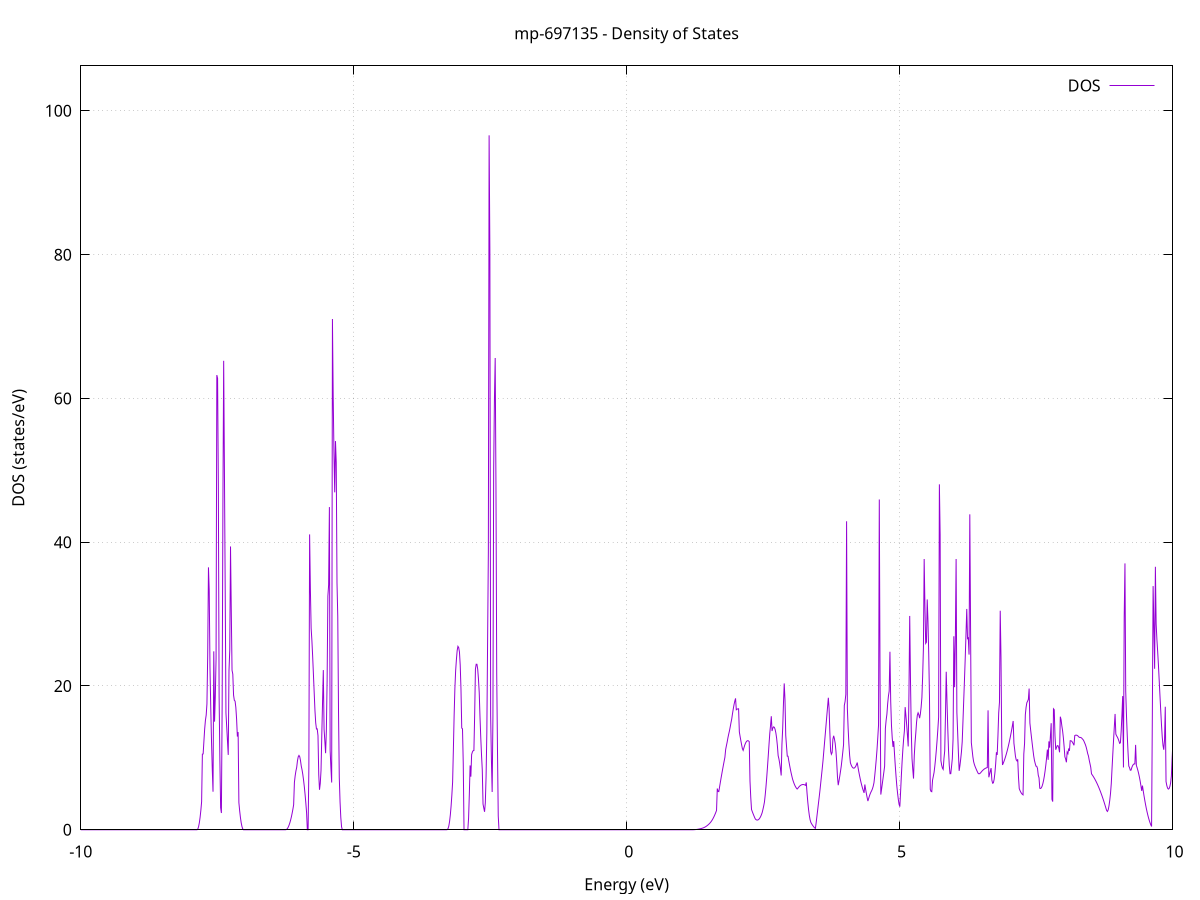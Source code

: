 set title 'mp-697135 - Density of States'
set xlabel 'Energy (eV)'
set ylabel 'DOS (states/eV)'
set grid
set xrange [-10:10]
set yrange [0:106.254]
set xzeroaxis lt -1
set terminal png size 800,600
set output 'mp-697135_dos_gnuplot.png'
plot '-' using 1:2 with lines title 'DOS'
-16.397600 0.000000
-16.383700 0.000000
-16.369800 0.000000
-16.355800 0.000000
-16.341900 0.000000
-16.328000 0.000000
-16.314000 0.000000
-16.300100 0.000000
-16.286200 0.000000
-16.272200 0.000000
-16.258300 0.000000
-16.244400 0.000000
-16.230400 0.000000
-16.216500 0.000000
-16.202600 0.000000
-16.188600 0.000000
-16.174700 0.000000
-16.160800 0.000000
-16.146800 0.000000
-16.132900 0.000000
-16.119000 0.000000
-16.105000 0.000000
-16.091100 0.000000
-16.077200 0.000000
-16.063200 0.000000
-16.049300 0.000000
-16.035400 0.000000
-16.021400 0.000000
-16.007500 0.000000
-15.993600 0.000000
-15.979600 0.000000
-15.965700 0.000000
-15.951800 0.000000
-15.937800 0.000000
-15.923900 0.000000
-15.910000 0.000000
-15.896000 0.000000
-15.882100 0.000000
-15.868200 0.000000
-15.854200 0.000000
-15.840300 0.000000
-15.826300 0.000000
-15.812400 0.000000
-15.798500 0.000000
-15.784500 0.000000
-15.770600 0.000000
-15.756700 0.000000
-15.742700 0.000000
-15.728800 0.000000
-15.714900 0.000000
-15.700900 0.000000
-15.687000 0.000000
-15.673100 0.000000
-15.659100 0.000000
-15.645200 0.000000
-15.631300 0.000000
-15.617300 0.000000
-15.603400 0.000000
-15.589500 0.000000
-15.575500 0.000000
-15.561600 0.000000
-15.547700 0.000000
-15.533700 0.000000
-15.519800 0.000000
-15.505900 0.000000
-15.491900 0.000000
-15.478000 0.000000
-15.464100 0.000000
-15.450100 0.000000
-15.436200 0.000000
-15.422300 0.000000
-15.408300 0.000000
-15.394400 0.000000
-15.380500 0.000000
-15.366500 0.000000
-15.352600 0.000000
-15.338700 0.000000
-15.324700 0.000000
-15.310800 0.000000
-15.296900 0.000000
-15.282900 0.000000
-15.269000 0.000000
-15.255100 0.000000
-15.241100 0.000000
-15.227200 0.000000
-15.213300 0.000000
-15.199300 0.000000
-15.185400 0.000000
-15.171500 0.000000
-15.157500 0.000000
-15.143600 0.000000
-15.129700 0.009500
-15.115700 1.373100
-15.101800 5.044100
-15.087900 11.022600
-15.073900 24.993100
-15.060000 31.326200
-15.046100 35.094700
-15.032100 29.238900
-15.018200 0.000000
-15.004300 18.914800
-14.990300 106.988500
-14.976400 75.380300
-14.962500 45.091900
-14.948500 216.535000
-14.934600 11.764300
-14.920600 120.189800
-14.906700 134.766900
-14.892800 115.805200
-14.878800 90.711400
-14.864900 44.102300
-14.851000 2.553200
-14.837000 0.000000
-14.823100 0.000000
-14.809200 0.000000
-14.795200 0.000000
-14.781300 0.000000
-14.767400 0.000000
-14.753400 0.000000
-14.739500 0.000000
-14.725600 0.000000
-14.711600 0.000000
-14.697700 0.000000
-14.683800 0.000000
-14.669800 0.000000
-14.655900 0.000000
-14.642000 0.000000
-14.628000 0.000000
-14.614100 0.000000
-14.600200 0.000000
-14.586200 0.000000
-14.572300 0.000000
-14.558400 0.000000
-14.544400 0.000000
-14.530500 0.000000
-14.516600 0.000000
-14.502600 0.000000
-14.488700 0.000000
-14.474800 0.000000
-14.460800 0.000000
-14.446900 0.000000
-14.433000 0.000000
-14.419000 0.000000
-14.405100 0.000000
-14.391200 0.000000
-14.377200 0.000000
-14.363300 0.000000
-14.349400 0.000000
-14.335400 0.000000
-14.321500 0.000000
-14.307600 0.000000
-14.293600 0.000000
-14.279700 0.000000
-14.265800 0.000000
-14.251800 0.000000
-14.237900 0.000000
-14.224000 0.000000
-14.210000 0.000000
-14.196100 0.000000
-14.182200 0.000000
-14.168200 0.000000
-14.154300 0.000000
-14.140400 0.000000
-14.126400 0.000000
-14.112500 0.000000
-14.098600 0.000000
-14.084600 0.000000
-14.070700 0.000000
-14.056700 0.000000
-14.042800 0.000000
-14.028900 0.000000
-14.014900 0.000000
-14.001000 0.000000
-13.987100 0.000000
-13.973100 0.000000
-13.959200 0.000000
-13.945300 0.000000
-13.931300 0.000000
-13.917400 0.000000
-13.903500 0.000000
-13.889500 0.000000
-13.875600 0.000000
-13.861700 0.000000
-13.847700 0.000000
-13.833800 0.000000
-13.819900 0.000000
-13.805900 0.000000
-13.792000 0.000000
-13.778100 0.000000
-13.764100 0.000000
-13.750200 0.000000
-13.736300 0.000000
-13.722300 0.000000
-13.708400 0.000000
-13.694500 0.000000
-13.680500 0.000000
-13.666600 0.000000
-13.652700 0.000000
-13.638700 0.000000
-13.624800 0.000000
-13.610900 0.000000
-13.596900 0.000000
-13.583000 0.000000
-13.569100 0.000000
-13.555100 0.000000
-13.541200 0.000000
-13.527300 0.000000
-13.513300 0.000000
-13.499400 0.000000
-13.485500 0.000000
-13.471500 0.000000
-13.457600 0.000000
-13.443700 0.000000
-13.429700 0.000000
-13.415800 0.000000
-13.401900 0.000000
-13.387900 0.000000
-13.374000 0.000000
-13.360100 0.000000
-13.346100 0.000000
-13.332200 0.000000
-13.318300 0.000000
-13.304300 0.000000
-13.290400 0.000000
-13.276500 0.000000
-13.262500 0.000000
-13.248600 0.000000
-13.234700 0.000000
-13.220700 0.000000
-13.206800 0.000000
-13.192800 0.000000
-13.178900 0.000000
-13.165000 0.000000
-13.151000 0.000000
-13.137100 0.000000
-13.123200 0.000000
-13.109200 0.000000
-13.095300 0.000000
-13.081400 0.000000
-13.067400 0.000000
-13.053500 0.000000
-13.039600 0.000000
-13.025600 0.000000
-13.011700 0.000000
-12.997800 0.000000
-12.983800 0.000000
-12.969900 0.000000
-12.956000 0.000000
-12.942000 0.000000
-12.928100 0.000000
-12.914200 0.000000
-12.900200 0.000000
-12.886300 0.000000
-12.872400 0.000000
-12.858400 0.000000
-12.844500 0.000000
-12.830600 0.000000
-12.816600 0.000000
-12.802700 0.000000
-12.788800 0.000000
-12.774800 0.000000
-12.760900 0.000000
-12.747000 0.000000
-12.733000 0.000000
-12.719100 0.000000
-12.705200 0.000000
-12.691200 0.000000
-12.677300 0.000000
-12.663400 0.000000
-12.649400 0.000000
-12.635500 0.000000
-12.621600 0.000000
-12.607600 0.000000
-12.593700 0.000000
-12.579800 0.000000
-12.565800 0.000000
-12.551900 0.000000
-12.538000 0.000000
-12.524000 0.000000
-12.510100 0.000000
-12.496200 0.000000
-12.482200 0.000000
-12.468300 0.000000
-12.454400 0.000000
-12.440400 0.000000
-12.426500 0.000000
-12.412600 0.000000
-12.398600 0.000000
-12.384700 0.000000
-12.370800 0.000000
-12.356800 0.000000
-12.342900 0.000000
-12.328900 0.000000
-12.315000 0.000000
-12.301100 0.000000
-12.287100 0.000000
-12.273200 0.000000
-12.259300 0.000000
-12.245300 0.000000
-12.231400 0.000000
-12.217500 0.000000
-12.203500 0.000000
-12.189600 0.000000
-12.175700 0.000000
-12.161700 0.000000
-12.147800 0.000000
-12.133900 0.000000
-12.119900 0.000000
-12.106000 0.000000
-12.092100 0.000000
-12.078100 0.000000
-12.064200 0.000000
-12.050300 0.000000
-12.036300 0.000000
-12.022400 0.000000
-12.008500 0.000000
-11.994500 0.000000
-11.980600 0.000000
-11.966700 0.000000
-11.952700 0.000000
-11.938800 0.000000
-11.924900 0.000000
-11.910900 0.000000
-11.897000 0.000000
-11.883100 0.000000
-11.869100 0.000000
-11.855200 0.000000
-11.841300 0.000000
-11.827300 0.000000
-11.813400 0.000000
-11.799500 0.000000
-11.785500 0.000000
-11.771600 0.000000
-11.757700 0.000000
-11.743700 0.000000
-11.729800 0.000000
-11.715900 0.000000
-11.701900 0.000000
-11.688000 0.000000
-11.674100 0.000000
-11.660100 0.000000
-11.646200 0.000000
-11.632300 0.000000
-11.618300 0.000000
-11.604400 0.000000
-11.590500 0.000000
-11.576500 0.000000
-11.562600 0.000000
-11.548700 0.000000
-11.534700 0.000000
-11.520800 0.000000
-11.506900 0.000000
-11.492900 0.000000
-11.479000 0.000000
-11.465100 0.000000
-11.451100 0.000000
-11.437200 0.000000
-11.423200 0.000000
-11.409300 0.000000
-11.395400 0.000000
-11.381400 0.000000
-11.367500 0.000000
-11.353600 0.000000
-11.339600 0.000000
-11.325700 0.000000
-11.311800 0.000000
-11.297800 0.000000
-11.283900 0.000000
-11.270000 0.000000
-11.256000 0.000000
-11.242100 0.000000
-11.228200 0.000000
-11.214200 0.000000
-11.200300 0.000000
-11.186400 0.000000
-11.172400 0.000000
-11.158500 0.000000
-11.144600 0.000000
-11.130600 0.000000
-11.116700 0.000000
-11.102800 0.000000
-11.088800 0.000000
-11.074900 0.000000
-11.061000 0.000000
-11.047000 0.000000
-11.033100 0.000000
-11.019200 0.000000
-11.005200 0.000000
-10.991300 0.000000
-10.977400 0.000000
-10.963400 0.000000
-10.949500 0.000000
-10.935600 0.000000
-10.921600 0.000000
-10.907700 0.000000
-10.893800 0.000000
-10.879800 0.000000
-10.865900 0.000000
-10.852000 0.000000
-10.838000 0.000000
-10.824100 0.000000
-10.810200 0.000000
-10.796200 0.000000
-10.782300 0.000000
-10.768400 0.000000
-10.754400 0.000000
-10.740500 0.000000
-10.726600 0.000000
-10.712600 0.000000
-10.698700 0.000000
-10.684800 0.000000
-10.670800 0.000000
-10.656900 0.000000
-10.643000 0.000000
-10.629000 0.000000
-10.615100 0.000000
-10.601200 0.000000
-10.587200 0.000000
-10.573300 0.000000
-10.559300 0.000000
-10.545400 0.000000
-10.531500 0.000000
-10.517500 0.000000
-10.503600 0.000000
-10.489700 0.000000
-10.475700 0.000000
-10.461800 0.000000
-10.447900 0.000000
-10.433900 0.000000
-10.420000 0.000000
-10.406100 0.000000
-10.392100 0.000000
-10.378200 0.000000
-10.364300 0.000000
-10.350300 0.000000
-10.336400 0.000000
-10.322500 0.000000
-10.308500 0.000000
-10.294600 0.000000
-10.280700 0.000000
-10.266700 0.000000
-10.252800 0.000000
-10.238900 0.000000
-10.224900 0.000000
-10.211000 0.000000
-10.197100 0.000000
-10.183100 0.000000
-10.169200 0.000000
-10.155300 0.000000
-10.141300 0.000000
-10.127400 0.000000
-10.113500 0.000000
-10.099500 0.000000
-10.085600 0.000000
-10.071700 0.000000
-10.057700 0.000000
-10.043800 0.000000
-10.029900 0.000000
-10.015900 0.000000
-10.002000 0.000000
-9.988100 0.000000
-9.974100 0.000000
-9.960200 0.000000
-9.946300 0.000000
-9.932300 0.000000
-9.918400 0.000000
-9.904500 0.000000
-9.890500 0.000000
-9.876600 0.000000
-9.862700 0.000000
-9.848700 0.000000
-9.834800 0.000000
-9.820900 0.000000
-9.806900 0.000000
-9.793000 0.000000
-9.779100 0.000000
-9.765100 0.000000
-9.751200 0.000000
-9.737300 0.000000
-9.723300 0.000000
-9.709400 0.000000
-9.695400 0.000000
-9.681500 0.000000
-9.667600 0.000000
-9.653600 0.000000
-9.639700 0.000000
-9.625800 0.000000
-9.611800 0.000000
-9.597900 0.000000
-9.584000 0.000000
-9.570000 0.000000
-9.556100 0.000000
-9.542200 0.000000
-9.528200 0.000000
-9.514300 0.000000
-9.500400 0.000000
-9.486400 0.000000
-9.472500 0.000000
-9.458600 0.000000
-9.444600 0.000000
-9.430700 0.000000
-9.416800 0.000000
-9.402800 0.000000
-9.388900 0.000000
-9.375000 0.000000
-9.361000 0.000000
-9.347100 0.000000
-9.333200 0.000000
-9.319200 0.000000
-9.305300 0.000000
-9.291400 0.000000
-9.277400 0.000000
-9.263500 0.000000
-9.249600 0.000000
-9.235600 0.000000
-9.221700 0.000000
-9.207800 0.000000
-9.193800 0.000000
-9.179900 0.000000
-9.166000 0.000000
-9.152000 0.000000
-9.138100 0.000000
-9.124200 0.000000
-9.110200 0.000000
-9.096300 0.000000
-9.082400 0.000000
-9.068400 0.000000
-9.054500 0.000000
-9.040600 0.000000
-9.026600 0.000000
-9.012700 0.000000
-8.998800 0.000000
-8.984800 0.000000
-8.970900 0.000000
-8.957000 0.000000
-8.943000 0.000000
-8.929100 0.000000
-8.915200 0.000000
-8.901200 0.000000
-8.887300 0.000000
-8.873400 0.000000
-8.859400 0.000000
-8.845500 0.000000
-8.831600 0.000000
-8.817600 0.000000
-8.803700 0.000000
-8.789700 0.000000
-8.775800 0.000000
-8.761900 0.000000
-8.747900 0.000000
-8.734000 0.000000
-8.720100 0.000000
-8.706100 0.000000
-8.692200 0.000000
-8.678300 0.000000
-8.664300 0.000000
-8.650400 0.000000
-8.636500 0.000000
-8.622500 0.000000
-8.608600 0.000000
-8.594700 0.000000
-8.580700 0.000000
-8.566800 0.000000
-8.552900 0.000000
-8.538900 0.000000
-8.525000 0.000000
-8.511100 0.000000
-8.497100 0.000000
-8.483200 0.000000
-8.469300 0.000000
-8.455300 0.000000
-8.441400 0.000000
-8.427500 0.000000
-8.413500 0.000000
-8.399600 0.000000
-8.385700 0.000000
-8.371700 0.000000
-8.357800 0.000000
-8.343900 0.000000
-8.329900 0.000000
-8.316000 0.000000
-8.302100 0.000000
-8.288100 0.000000
-8.274200 0.000000
-8.260300 0.000000
-8.246300 0.000000
-8.232400 0.000000
-8.218500 0.000000
-8.204500 0.000000
-8.190600 0.000000
-8.176700 0.000000
-8.162700 0.000000
-8.148800 0.000000
-8.134900 0.000000
-8.120900 0.000000
-8.107000 0.000000
-8.093100 0.000000
-8.079100 0.000000
-8.065200 0.000000
-8.051300 0.000000
-8.037300 0.000000
-8.023400 0.000000
-8.009500 0.000000
-7.995500 0.000000
-7.981600 0.000000
-7.967700 0.000000
-7.953700 0.000000
-7.939800 0.000000
-7.925800 0.000000
-7.911900 0.000000
-7.898000 0.000000
-7.884000 0.000000
-7.870100 0.000000
-7.856200 0.103500
-7.842200 0.425700
-7.828300 0.966800
-7.814400 1.726700
-7.800400 2.705500
-7.786500 3.903100
-7.772600 10.516000
-7.758600 10.548800
-7.744700 12.283900
-7.730800 14.000200
-7.716800 15.221000
-7.702900 15.946300
-7.689000 17.510100
-7.675000 24.258700
-7.661100 36.505900
-7.647200 33.269200
-7.633200 22.596000
-7.619300 17.072900
-7.605400 12.348200
-7.591400 8.421800
-7.577500 5.293700
-7.563600 24.821900
-7.549600 15.037400
-7.535700 18.514600
-7.521800 23.835000
-7.507800 63.246800
-7.493900 62.792600
-7.480000 47.926500
-7.466000 18.586500
-7.452100 9.756900
-7.438200 3.075100
-7.424200 2.331700
-7.410300 17.376900
-7.396400 45.261700
-7.382400 65.231600
-7.368500 50.014000
-7.354600 33.517100
-7.340600 16.242600
-7.326700 14.302400
-7.312800 12.359600
-7.298800 10.414200
-7.284900 22.153800
-7.271000 24.985600
-7.257000 39.401200
-7.243100 30.479200
-7.229200 22.191500
-7.215200 21.640600
-7.201300 18.733200
-7.187400 18.011400
-7.173400 17.893700
-7.159500 17.014100
-7.145600 15.372600
-7.131600 12.969000
-7.117700 13.586300
-7.103800 3.785500
-7.089800 2.657600
-7.075900 1.728700
-7.061900 0.998800
-7.048000 0.467800
-7.034100 0.135800
-7.020100 0.002800
-7.006200 0.000000
-6.992300 0.000000
-6.978300 0.000000
-6.964400 0.000000
-6.950500 0.000000
-6.936500 0.000000
-6.922600 0.000000
-6.908700 0.000000
-6.894700 0.000000
-6.880800 0.000000
-6.866900 0.000000
-6.852900 0.000000
-6.839000 0.000000
-6.825100 0.000000
-6.811100 0.000000
-6.797200 0.000000
-6.783300 0.000000
-6.769300 0.000000
-6.755400 0.000000
-6.741500 0.000000
-6.727500 0.000000
-6.713600 0.000000
-6.699700 0.000000
-6.685700 0.000000
-6.671800 0.000000
-6.657900 0.000000
-6.643900 0.000000
-6.630000 0.000000
-6.616100 0.000000
-6.602100 0.000000
-6.588200 0.000000
-6.574300 0.000000
-6.560300 0.000000
-6.546400 0.000000
-6.532500 0.000000
-6.518500 0.000000
-6.504600 0.000000
-6.490700 0.000000
-6.476700 0.000000
-6.462800 0.000000
-6.448900 0.000000
-6.434900 0.000000
-6.421000 0.000000
-6.407100 0.000000
-6.393100 0.000000
-6.379200 0.000000
-6.365300 0.000000
-6.351300 0.000000
-6.337400 0.000000
-6.323500 0.000000
-6.309500 0.000000
-6.295600 0.000000
-6.281700 0.000000
-6.267700 0.000000
-6.253800 0.000000
-6.239900 0.009600
-6.225900 0.075500
-6.212000 0.204000
-6.198100 0.395000
-6.184100 0.648700
-6.170200 0.964900
-6.156200 1.343700
-6.142300 1.785100
-6.128400 2.289100
-6.114400 2.855600
-6.100500 3.484700
-6.086600 6.591000
-6.072600 7.511800
-6.058700 8.185200
-6.044800 8.672800
-6.030800 9.579900
-6.016900 10.144900
-6.003000 10.340500
-5.989000 10.166600
-5.975100 9.623200
-5.961200 8.865300
-5.947200 8.363300
-5.933300 7.720800
-5.919400 6.937700
-5.905400 6.014100
-5.891500 4.949900
-5.877600 3.745200
-5.863600 2.399900
-5.849700 0.000000
-5.835800 0.000000
-5.821800 8.616800
-5.807900 41.086500
-5.794000 33.461000
-5.780000 28.014700
-5.766100 26.306500
-5.752200 24.116800
-5.738200 21.613500
-5.724300 19.115800
-5.710400 16.623600
-5.696400 14.877700
-5.682500 14.015700
-5.668600 14.037300
-5.654600 13.093800
-5.640700 7.665800
-5.626800 5.561700
-5.612800 6.446700
-5.598900 8.268200
-5.585000 13.136200
-5.571000 17.778800
-5.557100 22.215700
-5.543200 13.998100
-5.529200 12.365400
-5.515300 10.652000
-5.501400 13.727800
-5.487400 20.693300
-5.473500 32.487400
-5.459600 34.060600
-5.445600 44.888700
-5.431700 10.993300
-5.417800 8.607300
-5.403800 6.570300
-5.389900 71.044600
-5.376000 60.300000
-5.362000 52.431000
-5.348100 46.936600
-5.334200 54.066800
-5.320200 51.082200
-5.306300 34.356200
-5.292300 29.660600
-5.278400 16.396200
-5.264500 7.277900
-5.250500 3.885200
-5.236600 1.705800
-5.222700 0.410900
-5.208700 0.000000
-5.194800 0.000000
-5.180900 0.000000
-5.166900 0.000000
-5.153000 0.000000
-5.139100 0.000000
-5.125100 0.000000
-5.111200 0.000000
-5.097300 0.000000
-5.083300 0.000000
-5.069400 0.000000
-5.055500 0.000000
-5.041500 0.000000
-5.027600 0.000000
-5.013700 0.000000
-4.999700 0.000000
-4.985800 0.000000
-4.971900 0.000000
-4.957900 0.000000
-4.944000 0.000000
-4.930100 0.000000
-4.916100 0.000000
-4.902200 0.000000
-4.888300 0.000000
-4.874300 0.000000
-4.860400 0.000000
-4.846500 0.000000
-4.832500 0.000000
-4.818600 0.000000
-4.804700 0.000000
-4.790700 0.000000
-4.776800 0.000000
-4.762900 0.000000
-4.748900 0.000000
-4.735000 0.000000
-4.721100 0.000000
-4.707100 0.000000
-4.693200 0.000000
-4.679300 0.000000
-4.665300 0.000000
-4.651400 0.000000
-4.637500 0.000000
-4.623500 0.000000
-4.609600 0.000000
-4.595700 0.000000
-4.581700 0.000000
-4.567800 0.000000
-4.553900 0.000000
-4.539900 0.000000
-4.526000 0.000000
-4.512100 0.000000
-4.498100 0.000000
-4.484200 0.000000
-4.470300 0.000000
-4.456300 0.000000
-4.442400 0.000000
-4.428400 0.000000
-4.414500 0.000000
-4.400600 0.000000
-4.386600 0.000000
-4.372700 0.000000
-4.358800 0.000000
-4.344800 0.000000
-4.330900 0.000000
-4.317000 0.000000
-4.303000 0.000000
-4.289100 0.000000
-4.275200 0.000000
-4.261200 0.000000
-4.247300 0.000000
-4.233400 0.000000
-4.219400 0.000000
-4.205500 0.000000
-4.191600 0.000000
-4.177600 0.000000
-4.163700 0.000000
-4.149800 0.000000
-4.135800 0.000000
-4.121900 0.000000
-4.108000 0.000000
-4.094000 0.000000
-4.080100 0.000000
-4.066200 0.000000
-4.052200 0.000000
-4.038300 0.000000
-4.024400 0.000000
-4.010400 0.000000
-3.996500 0.000000
-3.982600 0.000000
-3.968600 0.000000
-3.954700 0.000000
-3.940800 0.000000
-3.926800 0.000000
-3.912900 0.000000
-3.899000 0.000000
-3.885000 0.000000
-3.871100 0.000000
-3.857200 0.000000
-3.843200 0.000000
-3.829300 0.000000
-3.815400 0.000000
-3.801400 0.000000
-3.787500 0.000000
-3.773600 0.000000
-3.759600 0.000000
-3.745700 0.000000
-3.731800 0.000000
-3.717800 0.000000
-3.703900 0.000000
-3.690000 0.000000
-3.676000 0.000000
-3.662100 0.000000
-3.648200 0.000000
-3.634200 0.000000
-3.620300 0.000000
-3.606400 0.000000
-3.592400 0.000000
-3.578500 0.000000
-3.564500 0.000000
-3.550600 0.000000
-3.536700 0.000000
-3.522700 0.000000
-3.508800 0.000000
-3.494900 0.000000
-3.480900 0.000000
-3.467000 0.000000
-3.453100 0.000000
-3.439100 0.000000
-3.425200 0.000000
-3.411300 0.000000
-3.397300 0.000000
-3.383400 0.000000
-3.369500 0.000000
-3.355500 0.000000
-3.341600 0.000000
-3.327700 0.000000
-3.313700 0.000000
-3.299800 0.000000
-3.285900 0.020600
-3.271900 0.174200
-3.258000 0.512000
-3.244100 1.140000
-3.230100 2.065500
-3.216200 3.288600
-3.202300 4.809300
-3.188300 6.627500
-3.174400 11.096200
-3.160500 15.888100
-3.146500 19.680600
-3.132600 22.142000
-3.118700 23.673900
-3.104700 24.934700
-3.090800 25.515000
-3.076900 25.346100
-3.062900 24.729100
-3.049000 22.914500
-3.035100 19.611200
-3.021100 14.155100
-3.007200 14.042700
-2.993300 9.238100
-2.979300 0.000000
-2.965400 0.000000
-2.951500 0.000000
-2.937500 0.000000
-2.923600 0.000000
-2.909700 0.000000
-2.895700 1.614300
-2.881800 4.969600
-2.867900 8.953800
-2.853900 7.386600
-2.840000 10.462600
-2.826100 10.814900
-2.812100 11.002100
-2.798200 11.024100
-2.784300 15.991900
-2.770300 22.356000
-2.756400 23.027200
-2.742500 23.018300
-2.728500 22.329300
-2.714600 20.960300
-2.700700 19.090700
-2.686700 15.726800
-2.672800 12.873000
-2.658800 10.410600
-2.644900 8.339700
-2.631000 3.575200
-2.617000 3.013400
-2.603100 2.499700
-2.589200 3.731500
-2.575200 7.391100
-2.561300 13.566800
-2.547400 26.077800
-2.533400 38.679300
-2.519500 96.594600
-2.505600 80.363200
-2.491600 15.908000
-2.477700 9.850600
-2.463800 5.255200
-2.449800 15.686900
-2.435900 50.165300
-2.422000 59.920300
-2.408000 65.621800
-2.394100 47.763900
-2.380200 21.674200
-2.366200 11.057500
-2.352300 1.923400
-2.338400 0.000000
-2.324400 0.000000
-2.310500 0.000000
-2.296600 0.000000
-2.282600 0.000000
-2.268700 0.000000
-2.254800 0.000000
-2.240800 0.000000
-2.226900 0.000000
-2.213000 0.000000
-2.199000 0.000000
-2.185100 0.000000
-2.171200 0.000000
-2.157200 0.000000
-2.143300 0.000000
-2.129400 0.000000
-2.115400 0.000000
-2.101500 0.000000
-2.087600 0.000000
-2.073600 0.000000
-2.059700 0.000000
-2.045800 0.000000
-2.031800 0.000000
-2.017900 0.000000
-2.004000 0.000000
-1.990000 0.000000
-1.976100 0.000000
-1.962200 0.000000
-1.948200 0.000000
-1.934300 0.000000
-1.920400 0.000000
-1.906400 0.000000
-1.892500 0.000000
-1.878600 0.000000
-1.864600 0.000000
-1.850700 0.000000
-1.836800 0.000000
-1.822800 0.000000
-1.808900 0.000000
-1.794900 0.000000
-1.781000 0.000000
-1.767100 0.000000
-1.753100 0.000000
-1.739200 0.000000
-1.725300 0.000000
-1.711300 0.000000
-1.697400 0.000000
-1.683500 0.000000
-1.669500 0.000000
-1.655600 0.000000
-1.641700 0.000000
-1.627700 0.000000
-1.613800 0.000000
-1.599900 0.000000
-1.585900 0.000000
-1.572000 0.000000
-1.558100 0.000000
-1.544100 0.000000
-1.530200 0.000000
-1.516300 0.000000
-1.502300 0.000000
-1.488400 0.000000
-1.474500 0.000000
-1.460500 0.000000
-1.446600 0.000000
-1.432700 0.000000
-1.418700 0.000000
-1.404800 0.000000
-1.390900 0.000000
-1.376900 0.000000
-1.363000 0.000000
-1.349100 0.000000
-1.335100 0.000000
-1.321200 0.000000
-1.307300 0.000000
-1.293300 0.000000
-1.279400 0.000000
-1.265500 0.000000
-1.251500 0.000000
-1.237600 0.000000
-1.223700 0.000000
-1.209700 0.000000
-1.195800 0.000000
-1.181900 0.000000
-1.167900 0.000000
-1.154000 0.000000
-1.140100 0.000000
-1.126100 0.000000
-1.112200 0.000000
-1.098300 0.000000
-1.084300 0.000000
-1.070400 0.000000
-1.056500 0.000000
-1.042500 0.000000
-1.028600 0.000000
-1.014700 0.000000
-1.000700 0.000000
-0.986800 0.000000
-0.972900 0.000000
-0.958900 0.000000
-0.945000 0.000000
-0.931000 0.000000
-0.917100 0.000000
-0.903200 0.000000
-0.889200 0.000000
-0.875300 0.000000
-0.861400 0.000000
-0.847400 0.000000
-0.833500 0.000000
-0.819600 0.000000
-0.805600 0.000000
-0.791700 0.000000
-0.777800 0.000000
-0.763800 0.000000
-0.749900 0.000000
-0.736000 0.000000
-0.722000 0.000000
-0.708100 0.000000
-0.694200 0.000000
-0.680200 0.000000
-0.666300 0.000000
-0.652400 0.000000
-0.638400 0.000000
-0.624500 0.000000
-0.610600 0.000000
-0.596600 0.000000
-0.582700 0.000000
-0.568800 0.000000
-0.554800 0.000000
-0.540900 0.000000
-0.527000 0.000000
-0.513000 0.000000
-0.499100 0.000000
-0.485200 0.000000
-0.471200 0.000000
-0.457300 0.000000
-0.443400 0.000000
-0.429400 0.000000
-0.415500 0.000000
-0.401600 0.000000
-0.387600 0.000000
-0.373700 0.000000
-0.359800 0.000000
-0.345800 0.000000
-0.331900 0.000000
-0.318000 0.000000
-0.304000 0.000000
-0.290100 0.000000
-0.276200 0.000000
-0.262200 0.000000
-0.248300 0.000000
-0.234400 0.000000
-0.220400 0.000000
-0.206500 0.000000
-0.192600 0.000000
-0.178600 0.000000
-0.164700 0.000000
-0.150800 0.000000
-0.136800 0.000000
-0.122900 0.000000
-0.109000 0.000000
-0.095000 0.000000
-0.081100 0.000000
-0.067200 0.000000
-0.053200 0.000000
-0.039300 0.000000
-0.025300 0.000000
-0.011400 0.000000
0.002500 0.000000
0.016500 0.000000
0.030400 0.000000
0.044300 0.000000
0.058300 0.000000
0.072200 0.000000
0.086100 0.000000
0.100100 0.000000
0.114000 0.000000
0.127900 0.000000
0.141900 0.000000
0.155800 0.000000
0.169700 0.000000
0.183700 0.000000
0.197600 0.000000
0.211500 0.000000
0.225500 0.000000
0.239400 0.000000
0.253300 0.000000
0.267300 0.000000
0.281200 0.000000
0.295100 0.000000
0.309100 0.000000
0.323000 0.000000
0.336900 0.000000
0.350900 0.000000
0.364800 0.000000
0.378700 0.000000
0.392700 0.000000
0.406600 0.000000
0.420500 0.000000
0.434500 0.000000
0.448400 0.000000
0.462300 0.000000
0.476300 0.000000
0.490200 0.000000
0.504100 0.000000
0.518100 0.000000
0.532000 0.000000
0.545900 0.000000
0.559900 0.000000
0.573800 0.000000
0.587700 0.000000
0.601700 0.000000
0.615600 0.000000
0.629500 0.000000
0.643500 0.000000
0.657400 0.000000
0.671300 0.000000
0.685300 0.000000
0.699200 0.000000
0.713100 0.000000
0.727100 0.000000
0.741000 0.000000
0.754900 0.000000
0.768900 0.000000
0.782800 0.000000
0.796700 0.000000
0.810700 0.000000
0.824600 0.000000
0.838600 0.000000
0.852500 0.000000
0.866400 0.000000
0.880400 0.000000
0.894300 0.000000
0.908200 0.000000
0.922200 0.000000
0.936100 0.000000
0.950000 0.000000
0.964000 0.000000
0.977900 0.000000
0.991800 0.000000
1.005800 0.000000
1.019700 0.000000
1.033600 0.000000
1.047600 0.000000
1.061500 0.000000
1.075400 0.000000
1.089400 0.000000
1.103300 0.000000
1.117200 0.000000
1.131200 0.000000
1.145100 0.000000
1.159000 0.000000
1.173000 0.000000
1.186900 0.000000
1.200800 0.000300
1.214800 0.002600
1.228700 0.007300
1.242600 0.014300
1.256600 0.023600
1.270500 0.035300
1.284400 0.049300
1.298400 0.065600
1.312300 0.084200
1.326200 0.105100
1.340200 0.128400
1.354100 0.154000
1.368000 0.181900
1.382000 0.212200
1.395900 0.244900
1.409800 0.284000
1.423800 0.331400
1.437700 0.387300
1.451600 0.451500
1.465600 0.524000
1.479500 0.605000
1.493400 0.694300
1.507400 0.792000
1.521300 0.898000
1.535200 1.015200
1.549200 1.152300
1.563100 1.310000
1.577000 1.488300
1.591000 1.687200
1.604900 1.906600
1.618800 2.146700
1.632800 2.407400
1.646700 2.688700
1.660600 5.735600
1.674600 5.341500
1.688500 5.306300
1.702500 5.959700
1.716400 6.593200
1.730300 7.211800
1.744300 7.815300
1.758200 8.403900
1.772100 8.977500
1.786100 9.536100
1.800000 10.079700
1.813900 11.164500
1.827900 11.705100
1.841800 12.214200
1.855700 12.802600
1.869700 13.305700
1.883600 13.766600
1.897500 14.316200
1.911500 14.896300
1.925400 15.422200
1.939300 16.155700
1.953300 16.806800
1.967200 17.401100
1.981100 17.890900
1.995100 18.276100
2.009000 16.693000
2.022900 16.771800
2.036900 16.817500
2.050800 16.830100
2.064700 13.605100
2.078700 12.976000
2.092600 12.379200
2.106500 11.814500
2.120500 11.282100
2.134400 11.040900
2.148300 11.392200
2.162300 11.747900
2.176200 12.026300
2.190100 12.227400
2.204100 12.351100
2.218000 12.397500
2.231900 12.366600
2.245900 12.258300
2.259800 6.776400
2.273700 4.512800
2.287700 2.824200
2.301600 2.530900
2.315500 2.251600
2.329500 1.986400
2.343400 1.735300
2.357300 1.504100
2.371300 1.404200
2.385200 1.353600
2.399100 1.352300
2.413100 1.400400
2.427000 1.497700
2.440900 1.644300
2.454900 1.840300
2.468800 2.085600
2.482700 2.381700
2.496700 2.821900
2.510600 3.297300
2.524500 3.861100
2.538500 4.823900
2.552400 5.971600
2.566400 7.299500
2.580300 8.742300
2.594200 10.279500
2.608200 11.879900
2.622100 13.383000
2.636000 14.488600
2.650000 15.789200
2.663900 13.736000
2.677800 14.145500
2.691800 14.317000
2.705700 14.252700
2.719600 13.970300
2.733600 13.473300
2.747500 12.747500
2.761400 11.704600
2.775400 10.314400
2.789300 9.872100
2.803200 9.263700
2.817200 8.489100
2.831100 7.548400
2.845000 11.911400
2.859000 14.150700
2.872900 17.547700
2.886800 20.356000
2.900800 18.082500
2.914700 13.134900
2.928600 11.646900
2.942600 10.245800
2.956500 10.229600
2.970400 9.599600
2.984400 9.009000
2.998300 8.457800
3.012200 7.945900
3.026200 7.473300
3.040100 7.040100
3.054000 6.716100
3.068000 6.419600
3.081900 6.164500
3.095800 5.959900
3.109800 5.794900
3.123700 5.669200
3.137600 5.778700
3.151600 5.920300
3.165500 6.039300
3.179400 6.135800
3.193400 6.209600
3.207300 6.260900
3.221200 6.289600
3.235200 6.295700
3.249100 6.279200
3.263000 6.240100
3.277000 6.178400
3.290900 6.585200
3.304800 5.105800
3.318800 3.847900
3.332700 2.811400
3.346600 1.996400
3.360600 1.402900
3.374500 1.030800
3.388400 0.835400
3.402400 0.665900
3.416300 0.515000
3.430200 0.382700
3.444200 0.269100
3.458100 0.203100
3.472100 0.992600
3.486000 1.881200
3.499900 2.769300
3.513900 3.676100
3.527800 4.565000
3.541700 5.490500
3.555700 6.514400
3.569600 7.518500
3.583500 8.544300
3.597500 9.627900
3.611400 10.865100
3.625300 12.105700
3.639300 13.349600
3.653200 14.596900
3.667100 15.847500
3.681100 17.101400
3.695000 18.358700
3.708900 16.834900
3.722900 13.525100
3.736800 10.932200
3.750700 10.501300
3.764700 10.742100
3.778600 12.596000
3.792500 13.075700
3.806500 12.654300
3.820400 12.031400
3.834300 10.944800
3.848300 9.394500
3.862200 7.380400
3.876100 6.202500
3.890100 6.800500
3.904000 7.444200
3.917900 8.133600
3.931900 8.868700
3.945800 9.807500
3.959700 10.799700
3.973700 11.836800
3.987600 17.293200
4.001500 17.837700
4.015500 18.841000
4.029400 42.915700
4.043300 16.920500
4.057300 14.181700
4.071200 11.983500
4.085100 10.349400
4.099100 9.315500
4.113000 9.014900
4.126900 8.791100
4.140900 8.644100
4.154800 8.574000
4.168700 8.580800
4.182700 8.664400
4.196600 8.824800
4.210500 9.062100
4.224500 9.346300
4.238400 8.702300
4.252300 8.104300
4.266300 7.550700
4.280200 7.039700
4.294100 6.571200
4.308100 6.145200
4.322000 5.761800
4.336000 5.422400
4.349900 5.129900
4.363800 6.297800
4.377800 5.647100
4.391700 5.043600
4.405600 4.487500
4.419600 3.995400
4.433500 4.344500
4.447400 4.694100
4.461400 4.993000
4.475300 5.241300
4.489200 5.443300
4.503200 5.702900
4.517100 6.058000
4.531000 6.544200
4.545000 7.505300
4.558900 8.591500
4.572800 9.803000
4.586800 11.168800
4.600700 12.804800
4.614600 14.569400
4.628600 45.944500
4.642500 20.694000
4.656400 4.897700
4.670400 5.652900
4.684300 6.425100
4.698200 7.214300
4.712200 8.020700
4.726100 8.844000
4.740000 14.091900
4.754000 15.251600
4.767900 16.077900
4.781800 17.523700
4.795800 18.595000
4.809700 19.291600
4.823600 24.760900
4.837600 17.867500
4.851500 14.537900
4.865400 12.780600
4.879400 11.528900
4.893300 12.341900
4.907200 10.559400
4.921200 8.933700
4.935100 7.464900
4.949000 6.155800
4.963000 5.107000
4.976900 4.233100
4.990800 3.537200
5.004800 3.209300
5.018700 5.273900
5.032600 7.523900
5.046600 9.497000
5.060500 11.193500
5.074400 12.613300
5.088400 13.756300
5.102300 17.063000
5.116200 15.889300
5.130200 14.585500
5.144100 13.151700
5.158000 11.587700
5.172000 18.942300
5.185900 29.745100
5.199900 20.839400
5.213800 14.004300
5.227700 9.925900
5.241700 8.415900
5.255600 7.126100
5.269500 10.334400
5.283500 12.162500
5.297400 13.450700
5.311300 14.965800
5.325300 15.924100
5.339200 16.271000
5.353100 16.006300
5.367100 15.526300
5.381000 16.110300
5.394900 17.063200
5.408900 18.384800
5.422800 21.312000
5.436700 25.253100
5.450700 37.662500
5.464600 31.038800
5.478500 25.923900
5.492500 26.093900
5.506400 32.037600
5.520300 29.029400
5.534300 24.437800
5.548200 18.384000
5.562100 5.622100
5.576100 5.338600
5.590000 5.293000
5.603900 6.896500
5.617900 7.425800
5.631800 7.970200
5.645700 8.852900
5.659700 9.895700
5.673600 11.098400
5.687500 12.461100
5.701500 13.983800
5.715400 15.666500
5.729300 48.051400
5.743300 41.045400
5.757200 9.630000
5.771100 8.983900
5.785100 8.573800
5.799000 8.399500
5.812900 9.891300
5.826900 10.963800
5.840800 15.872500
5.854700 21.979700
5.868700 17.859500
5.882600 14.200200
5.896500 11.098500
5.910500 8.949500
5.924400 7.795500
5.938300 7.800300
5.952300 8.816800
5.966200 9.888600
5.980100 12.660300
5.994100 26.918400
6.008000 19.831500
6.021900 26.561300
6.035900 37.660200
6.049800 16.332100
6.063700 13.621000
6.077700 10.718100
6.091600 8.197800
6.105600 8.930000
6.119500 9.806600
6.133400 10.827400
6.147400 12.229900
6.161300 15.082900
6.175200 17.987000
6.189200 20.879900
6.203100 23.918700
6.217000 27.249100
6.231000 30.714600
6.244900 26.592000
6.258800 26.688300
6.272800 24.364400
6.286700 43.878000
6.300600 28.222300
6.314600 12.122500
6.328500 11.139300
6.342400 10.179400
6.356400 9.478900
6.370300 9.087000
6.384200 8.791000
6.398200 8.531200
6.412100 8.287300
6.426000 8.059200
6.440000 7.847000
6.453900 7.779000
6.467800 7.814200
6.481800 7.900200
6.495700 8.029500
6.509600 8.154100
6.523600 8.265300
6.537500 8.362900
6.551400 8.447100
6.565400 8.517700
6.579300 8.574900
6.593200 8.618700
6.607200 8.648900
6.621100 16.611400
6.635000 7.304200
6.649000 7.722900
6.662900 8.147300
6.676800 8.577700
6.690800 6.912500
6.704700 6.476700
6.718600 6.526900
6.732600 7.022400
6.746500 7.896600
6.760400 9.149600
6.774400 10.781300
6.788300 10.413200
6.802200 13.069900
6.816200 16.276700
6.830100 17.725400
6.844000 30.462300
6.858000 24.015500
6.871900 11.646600
6.885800 9.018800
6.899800 9.262500
6.913700 9.535600
6.927600 9.838100
6.941600 10.170100
6.955500 10.531500
6.969500 10.922200
6.983400 11.342400
6.997300 11.792000
7.011300 12.271000
7.025200 12.779500
7.039100 13.317300
7.053100 13.884600
7.067000 14.481300
7.080900 15.128500
7.094900 12.040200
7.108800 11.161800
7.122700 10.231200
7.136700 9.727600
7.150600 9.584000
7.164500 9.803300
7.178500 7.322000
7.192400 5.725800
7.206300 5.456900
7.220300 5.235200
7.234200 5.060800
7.248100 4.933600
7.262100 4.853700
7.276000 10.543600
7.289900 12.016500
7.303900 16.000200
7.317800 17.038400
7.331700 17.669200
7.345700 17.892500
7.359600 18.151200
7.373500 19.639800
7.387500 14.850100
7.401400 13.875400
7.415300 12.930900
7.429300 12.016500
7.443200 11.132200
7.457100 10.278100
7.471100 9.640100
7.485000 9.216900
7.498900 8.851000
7.512900 8.829200
7.526800 8.532000
7.540700 7.589000
7.554700 7.223600
7.568600 5.775500
7.582500 5.738700
7.596500 5.829600
7.610400 6.048200
7.624300 6.394500
7.638300 6.868500
7.652200 7.470200
7.666100 8.199600
7.680100 9.056700
7.694000 10.041400
7.707900 11.153900
7.721900 9.724900
7.735800 12.297800
7.749700 11.424600
7.763700 13.085000
7.777600 14.826300
7.791500 4.243300
7.805500 3.918400
7.819400 16.824300
7.833400 16.698500
7.847300 13.102300
7.861200 11.132000
7.875200 11.436800
7.889100 11.708700
7.903000 11.689200
7.917000 11.378300
7.930900 10.776000
7.944800 15.730800
7.958800 15.312900
7.972700 14.451000
7.986600 13.768400
8.000600 12.809400
8.014500 11.567700
8.028400 10.149600
8.042400 9.841400
8.056300 9.387900
8.070200 10.801300
8.084200 10.594700
8.098100 11.306400
8.112000 10.971500
8.126000 12.387200
8.139900 12.382000
8.153800 12.310000
8.167800 12.171200
8.181700 11.965600
8.195600 11.750600
8.209600 13.104800
8.223500 13.154800
8.237400 13.165200
8.251400 13.136200
8.265300 13.066400
8.279200 12.953500
8.293200 12.848800
8.307100 12.850000
8.321000 12.832200
8.335000 12.761100
8.348900 12.640700
8.362800 12.526700
8.376800 12.340800
8.390700 12.084500
8.404600 11.833300
8.418600 11.496100
8.432500 11.072800
8.446400 10.594500
8.460400 10.265700
8.474300 9.686300
8.488200 9.193600
8.502200 8.695600
8.516100 7.781900
8.530000 7.631800
8.544000 7.473100
8.557900 7.302700
8.571800 7.120600
8.585800 6.926900
8.599700 6.721500
8.613600 6.504500
8.627600 6.275900
8.641500 6.035600
8.655400 5.783600
8.669400 5.520000
8.683300 5.244800
8.697200 4.957800
8.711200 4.659300
8.725100 4.349100
8.739100 4.027200
8.753000 3.693700
8.766900 3.348500
8.780900 2.991700
8.794800 2.658900
8.808700 2.548100
8.822700 2.790400
8.836600 3.329900
8.850500 4.088800
8.864500 5.067100
8.878400 6.422300
8.892300 8.509900
8.906300 10.522100
8.920200 12.459100
8.934100 14.320700
8.948100 16.107000
8.962000 13.309300
8.975900 13.065200
8.989900 12.889200
9.003800 12.657400
9.017700 12.368600
9.031700 12.022700
9.045600 12.093100
9.059500 13.692000
9.073500 15.947000
9.087400 18.598400
9.101300 8.666400
9.115300 29.629000
9.129200 37.052700
9.143100 19.259400
9.157100 15.861300
9.171000 13.128500
9.184900 10.848700
9.198900 8.861600
9.212800 8.644400
9.226700 8.282000
9.240700 8.299000
9.254600 8.653900
9.268500 8.916600
9.282500 9.087200
9.296400 9.165700
9.310300 9.152000
9.324300 11.806800
9.338200 8.944500
9.352100 8.621400
9.366100 8.248000
9.380000 7.820200
9.393900 7.323900
9.407900 6.757900
9.421800 6.122000
9.435700 5.415500
9.449700 6.143000
9.463600 5.429700
9.477500 4.759700
9.491500 4.133100
9.505400 3.549900
9.519300 3.010100
9.533300 2.513600
9.547200 2.060500
9.561100 1.650800
9.575100 1.284400
9.589000 0.961400
9.603000 0.681800
9.616900 0.459300
9.630800 15.925800
9.644800 33.896000
9.658700 28.406100
9.672600 22.388500
9.686600 36.581600
9.700500 28.631200
9.714400 26.460700
9.728400 24.772900
9.742300 22.919200
9.756200 20.808400
9.770200 18.695900
9.784100 16.639800
9.798000 14.639900
9.812000 12.920800
9.825900 11.754000
9.839800 11.131800
9.853800 12.454400
9.867700 17.115700
9.881600 6.711700
9.895600 6.156600
9.909500 5.802600
9.923400 5.659300
9.937400 5.726700
9.951300 6.004800
9.965200 6.493500
9.979200 7.454000
9.993100 9.940200
10.007000 12.034000
10.021000 13.735100
10.034900 15.043800
10.048800 15.959900
10.062800 17.236200
10.076700 20.583000
10.090600 13.643400
10.104600 9.497700
10.118500 6.130800
10.132400 3.542600
10.146400 1.944100
10.160300 1.394800
10.174200 0.893400
10.188200 0.440000
10.202100 0.034500
10.216000 0.000000
10.230000 0.000000
10.243900 0.000000
10.257800 0.000000
10.271800 0.000000
10.285700 0.000000
10.299600 0.000000
10.313600 0.000000
10.327500 0.000000
10.341400 0.000000
10.355400 0.000000
10.369300 0.000000
10.383200 0.000000
10.397200 0.000000
10.411100 0.000000
10.425000 0.000000
10.439000 0.000000
10.452900 0.000000
10.466900 0.000000
10.480800 0.000000
10.494700 0.000000
10.508700 0.000000
10.522600 0.000000
10.536500 0.000000
10.550500 0.000000
10.564400 0.000000
10.578300 0.000000
10.592300 0.000000
10.606200 0.000000
10.620100 0.000000
10.634100 0.000000
10.648000 0.000000
10.661900 0.000000
10.675900 0.000000
10.689800 0.000000
10.703700 0.000000
10.717700 0.000000
10.731600 0.000000
10.745500 0.000000
10.759500 0.000000
10.773400 0.000000
10.787300 0.000000
10.801300 0.000000
10.815200 0.000000
10.829100 0.000000
10.843100 0.000000
10.857000 0.000000
10.870900 0.000000
10.884900 0.000000
10.898800 0.000000
10.912700 0.000000
10.926700 0.000000
10.940600 0.000000
10.954500 0.000000
10.968500 0.000000
10.982400 0.000000
10.996300 0.000000
11.010300 0.000000
11.024200 0.000000
11.038100 0.000000
11.052100 0.000000
11.066000 0.000000
11.079900 0.000000
11.093900 0.000000
11.107800 0.000000
11.121700 0.000000
11.135700 0.000000
11.149600 0.000000
11.163500 0.000000
11.177500 0.000000
11.191400 0.000000
11.205300 0.000000
11.219300 0.000000
11.233200 0.000000
11.247100 0.000000
11.261100 0.000000
11.275000 0.000000
11.288900 0.000000
11.302900 0.000000
11.316800 0.000000
11.330800 0.000000
11.344700 0.000000
11.358600 0.000000
11.372600 0.000000
11.386500 0.000000
11.400400 0.000000
11.414400 0.000000
11.428300 0.000000
11.442200 0.000000
11.456200 0.000000
11.470100 0.000000
e

